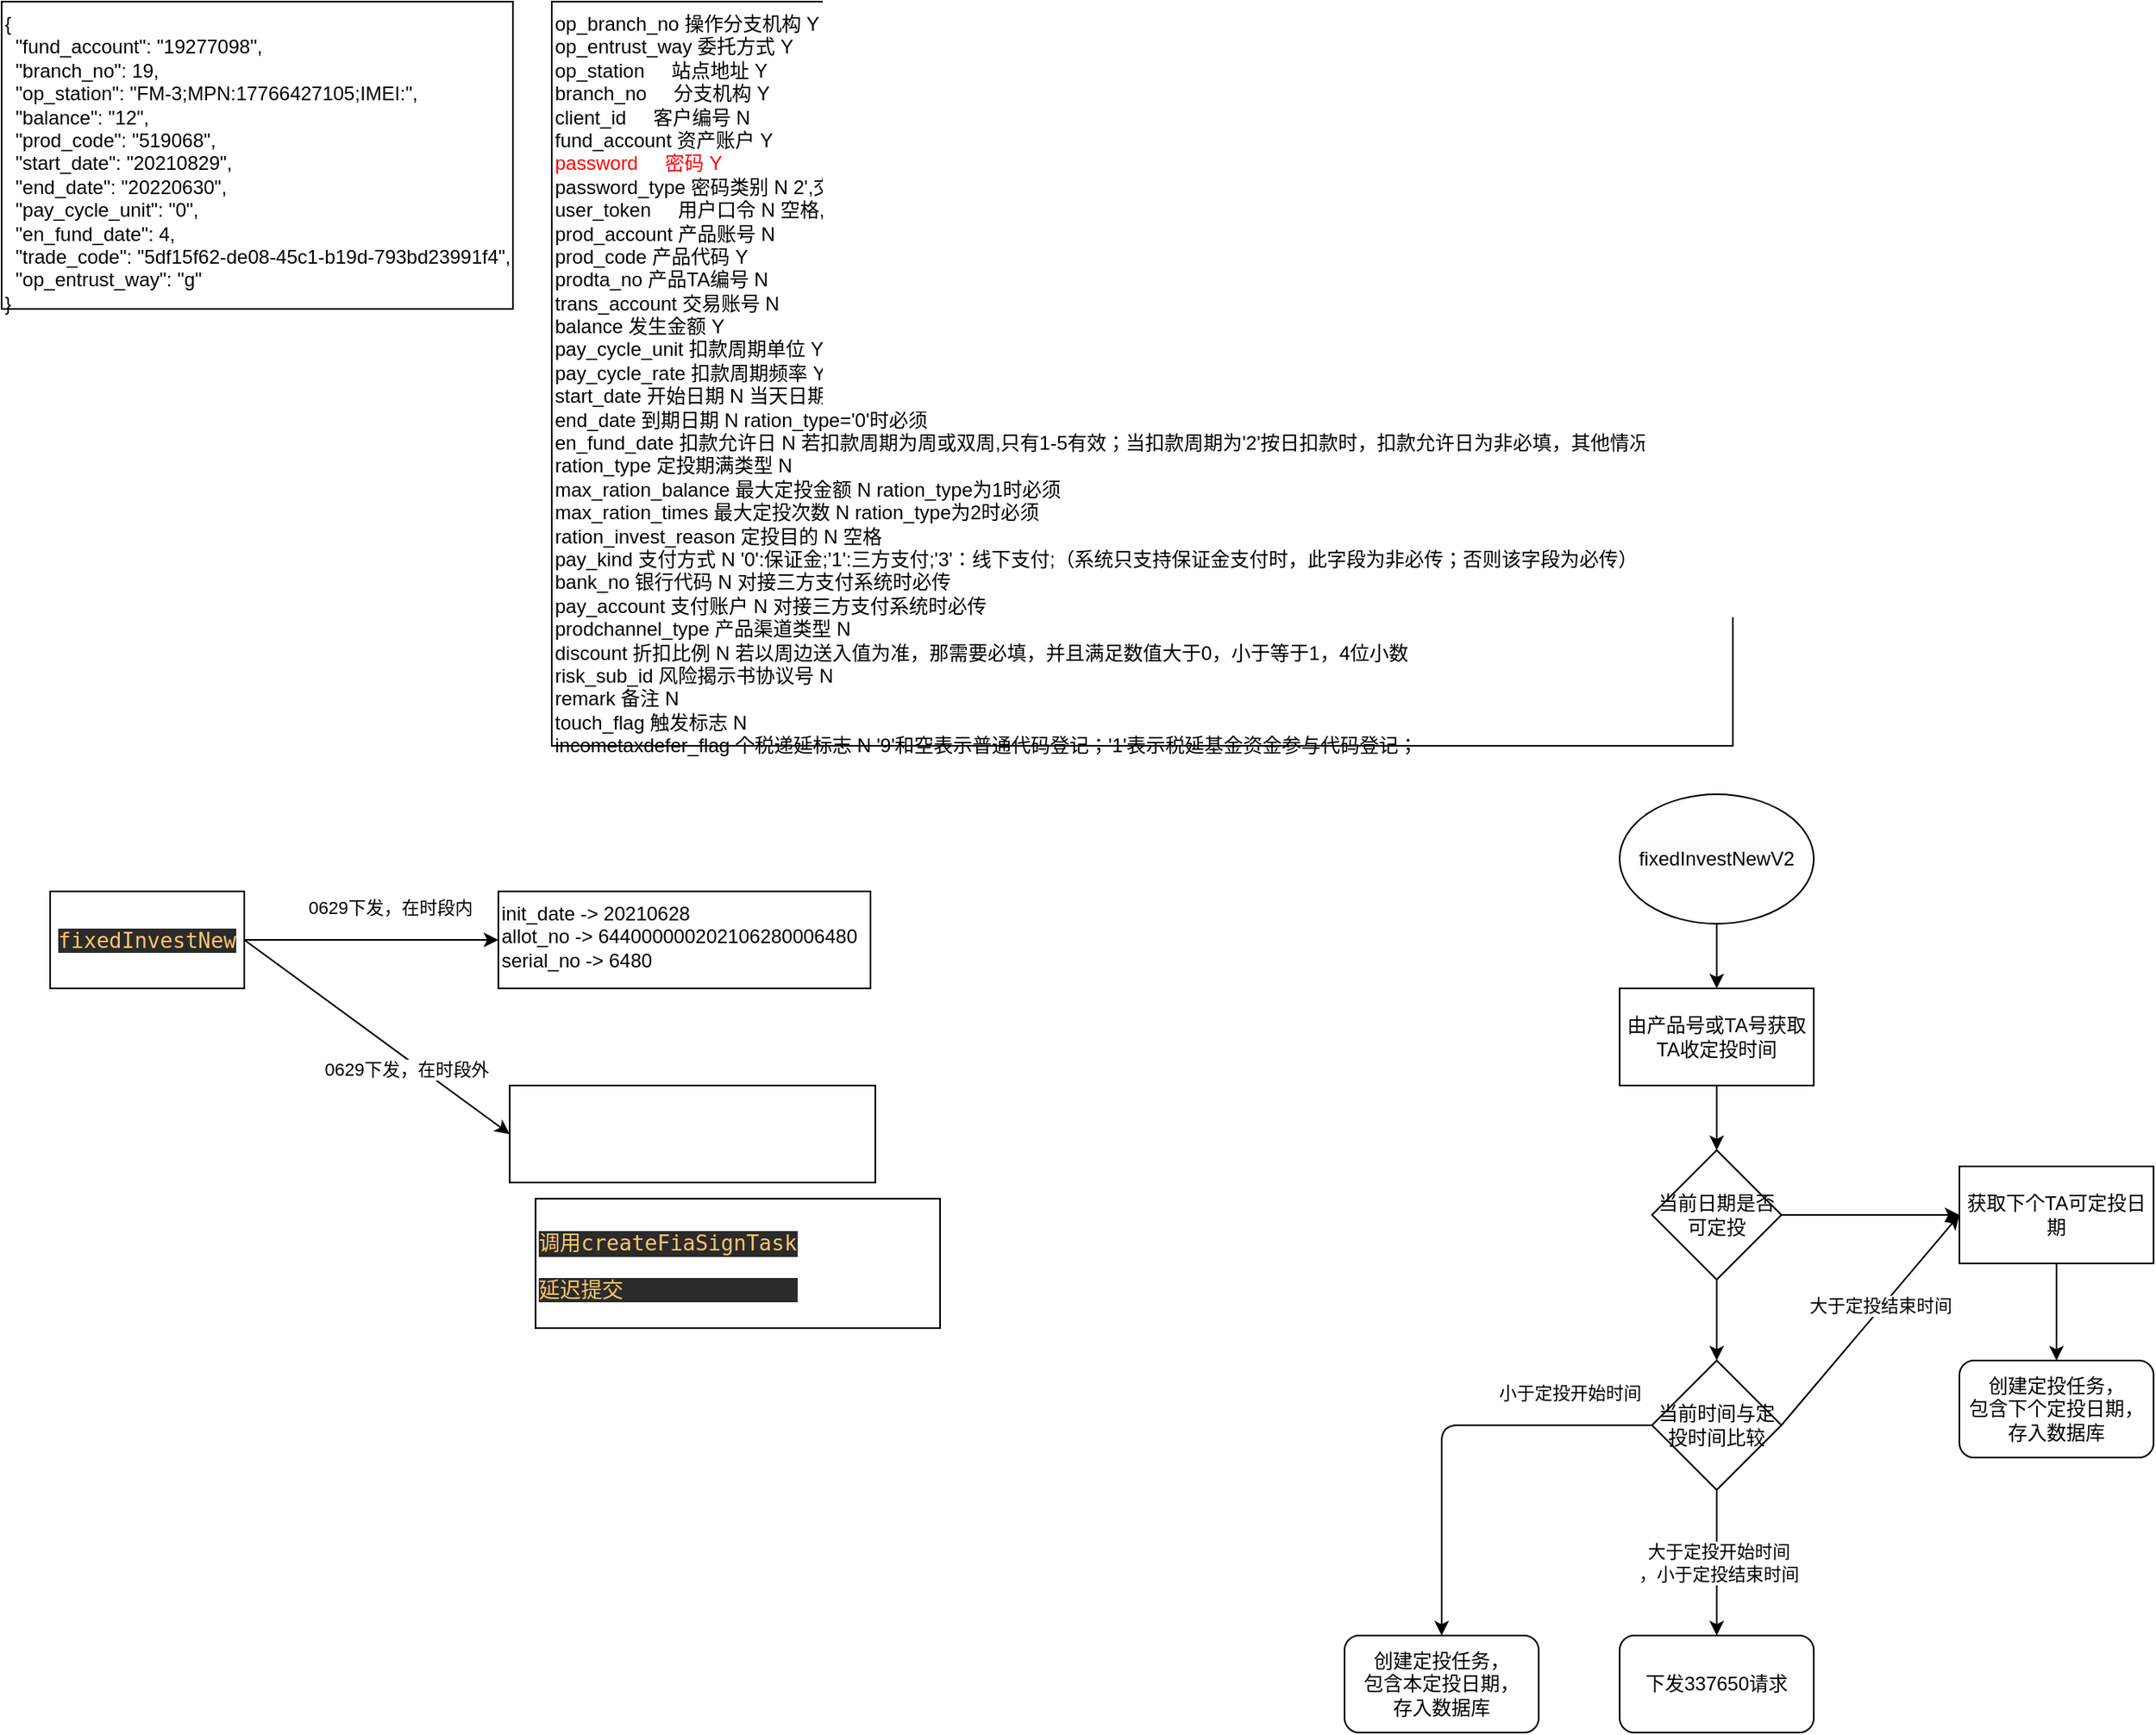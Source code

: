 <mxfile version="14.8.1" type="github">
  <diagram id="YW4IahLpEKhzY00MQ2ns" name="Page-1">
    <mxGraphModel dx="920" dy="551" grid="1" gridSize="10" guides="1" tooltips="1" connect="1" arrows="1" fold="1" page="1" pageScale="1" pageWidth="827" pageHeight="1169" math="0" shadow="0">
      <root>
        <mxCell id="0" />
        <mxCell id="1" parent="0" />
        <mxCell id="eclmrbbeuG5zvKfWPDYI-1" value="&lt;pre style=&quot;background-color: #2b2b2b ; color: #a9b7c6 ; font-family: &amp;#34;jetbrains mono&amp;#34; , monospace ; font-size: 9.8pt&quot;&gt;&lt;span style=&quot;color: #ffc66d&quot;&gt;fixedInvestNew&lt;/span&gt;&lt;/pre&gt;" style="rounded=0;whiteSpace=wrap;html=1;" vertex="1" parent="1">
          <mxGeometry x="50" y="600" width="120" height="60" as="geometry" />
        </mxCell>
        <mxCell id="eclmrbbeuG5zvKfWPDYI-3" value="init_date -&amp;gt; 20210628&lt;br&gt;allot_no -&amp;gt; 644000000202106280006480&lt;br&gt;serial_no -&amp;gt; 6480" style="rounded=0;whiteSpace=wrap;html=1;align=left;verticalAlign=top;" vertex="1" parent="1">
          <mxGeometry x="327" y="600" width="230" height="60" as="geometry" />
        </mxCell>
        <mxCell id="eclmrbbeuG5zvKfWPDYI-5" value="0629下发，在时段内" style="endArrow=classic;html=1;exitX=1;exitY=0.5;exitDx=0;exitDy=0;entryX=0;entryY=0.5;entryDx=0;entryDy=0;" edge="1" parent="1" source="eclmrbbeuG5zvKfWPDYI-1" target="eclmrbbeuG5zvKfWPDYI-3">
          <mxGeometry x="0.146" y="20" width="50" height="50" relative="1" as="geometry">
            <mxPoint x="230" y="660" as="sourcePoint" />
            <mxPoint x="310" y="630" as="targetPoint" />
            <mxPoint as="offset" />
          </mxGeometry>
        </mxCell>
        <mxCell id="eclmrbbeuG5zvKfWPDYI-6" value="&lt;pre style=&quot;background-color: #2b2b2b ; color: #a9b7c6 ; font-family: &amp;#34;jetbrains mono&amp;#34; , monospace ; font-size: 9.8pt&quot;&gt;&lt;br&gt;&lt;/pre&gt;" style="rounded=0;whiteSpace=wrap;html=1;align=left;verticalAlign=top;" vertex="1" parent="1">
          <mxGeometry x="334" y="720" width="226" height="60" as="geometry" />
        </mxCell>
        <mxCell id="eclmrbbeuG5zvKfWPDYI-7" value="" style="endArrow=classic;html=1;exitX=1;exitY=0.5;exitDx=0;exitDy=0;entryX=0;entryY=0.5;entryDx=0;entryDy=0;" edge="1" parent="1" source="eclmrbbeuG5zvKfWPDYI-1" target="eclmrbbeuG5zvKfWPDYI-6">
          <mxGeometry width="50" height="50" relative="1" as="geometry">
            <mxPoint x="190" y="800" as="sourcePoint" />
            <mxPoint x="240" y="750" as="targetPoint" />
          </mxGeometry>
        </mxCell>
        <mxCell id="eclmrbbeuG5zvKfWPDYI-11" value="0629下发，在时段外" style="edgeLabel;html=1;align=center;verticalAlign=middle;resizable=0;points=[];" vertex="1" connectable="0" parent="eclmrbbeuG5zvKfWPDYI-7">
          <mxGeometry x="0.303" y="2" relative="1" as="geometry">
            <mxPoint x="-8" y="3" as="offset" />
          </mxGeometry>
        </mxCell>
        <mxCell id="eclmrbbeuG5zvKfWPDYI-12" value="&lt;div&gt;{&lt;/div&gt;&lt;div&gt;&amp;nbsp; &quot;fund_account&quot;: &quot;19277098&quot;,&lt;/div&gt;&lt;div&gt;&amp;nbsp; &quot;branch_no&quot;: 19,&lt;/div&gt;&lt;div&gt;&amp;nbsp; &quot;op_station&quot;: &quot;FM-3;MPN:17766427105;IMEI:&quot;,&lt;/div&gt;&lt;div&gt;&amp;nbsp; &quot;balance&quot;: &quot;12&quot;,&lt;/div&gt;&lt;div&gt;&amp;nbsp; &quot;prod_code&quot;: &quot;519068&quot;,&lt;/div&gt;&lt;div&gt;&amp;nbsp; &quot;start_date&quot;: &quot;20210829&quot;,&lt;/div&gt;&lt;div&gt;&amp;nbsp; &quot;end_date&quot;: &quot;20220630&quot;,&lt;/div&gt;&lt;div&gt;&amp;nbsp; &quot;pay_cycle_unit&quot;: &quot;0&quot;,&lt;/div&gt;&lt;div&gt;&amp;nbsp; &quot;en_fund_date&quot;: 4,&lt;/div&gt;&lt;div&gt;&amp;nbsp; &quot;trade_code&quot;: &quot;5df15f62-de08-45c1-b19d-793bd23991f4&quot;,&lt;/div&gt;&lt;div&gt;&amp;nbsp; &quot;op_entrust_way&quot;: &quot;g&quot;&lt;/div&gt;&lt;div&gt;}&lt;/div&gt;" style="rounded=0;whiteSpace=wrap;html=1;align=left;verticalAlign=top;" vertex="1" parent="1">
          <mxGeometry x="20" y="50" width="316" height="190" as="geometry" />
        </mxCell>
        <mxCell id="eclmrbbeuG5zvKfWPDYI-13" value="op_branch_no			操作分支机构		Y	&lt;br&gt;op_entrust_way			委托方式			Y	&lt;br&gt;op_station	&amp;nbsp; &amp;nbsp; 		站点地址			Y	&lt;br&gt;branch_no	&amp;nbsp; &amp;nbsp; 		分支机构			Y	&lt;br&gt;client_id	&amp;nbsp; &amp;nbsp; 		客户编号			N	&lt;br&gt;fund_account			资产账户			Y	&lt;br&gt;&lt;font color=&quot;#ff0000&quot;&gt;password	&amp;nbsp; &amp;nbsp; 		密码				Y	&lt;/font&gt;&lt;br&gt;password_type			密码类别			N	2&#39;,交易密码&lt;br&gt;user_token	&amp;nbsp; &amp;nbsp; 		用户口令			N	空格,使用普通密码检验&lt;br&gt;prod_account			产品账号			N	&lt;br&gt;prod_code				产品代码			Y	&lt;br&gt;prodta_no				产品TA编号			N	&lt;br&gt;trans_account			交易账号			N	&lt;br&gt;balance					发生金额			Y	&lt;br&gt;pay_cycle_unit			扣款周期单位		Y	0:月 1:周 2:日&lt;br&gt;pay_cycle_rate			扣款周期频率		Y	1&lt;br&gt;start_date				开始日期			N	当天日期&lt;br&gt;end_date				到期日期			N	ration_type=&#39;0&#39;时必须&lt;br&gt;en_fund_date			扣款允许日			N	若扣款周期为周或双周,只有1-5有效；当扣款周期为&#39;2&#39;按日扣款时，扣款允许日为非必填，其他情况为必填&lt;br&gt;ration_type				定投期满类型		N	&lt;br&gt;max_ration_balance		最大定投金额		N	ration_type为1时必须&lt;br&gt;max_ration_times		最大定投次数		N	ration_type为2时必须&lt;br&gt;ration_invest_reason	定投目的			N	空格&lt;br&gt;pay_kind				支付方式			N	&#39;0&#39;:保证金;&#39;1&#39;:三方支付;&#39;3&#39;：线下支付;（系统只支持保证金支付时，此字段为非必传；否则该字段为必传）&lt;br&gt;bank_no					银行代码			N	对接三方支付系统时必传&lt;br&gt;pay_account				支付账户			N	对接三方支付系统时必传&lt;br&gt;prodchannel_type		产品渠道类型		N	&lt;br&gt;discount				折扣比例			N	若以周边送入值为准，那需要必填，并且满足数值大于0，小于等于1，4位小数&lt;br&gt;risk_sub_id				风险揭示书协议号	N	&lt;br&gt;remark					备注				N	&lt;br&gt;touch_flag				触发标志			N	&lt;br&gt;incometaxdefer_flag		个税递延标志		N	 &#39;9&#39;和空表示普通代码登记；&#39;1&#39;表示税延基金资金参与代码登记；" style="rounded=0;whiteSpace=wrap;html=1;align=left;verticalAlign=top;" vertex="1" parent="1">
          <mxGeometry x="360" y="50" width="730" height="460" as="geometry" />
        </mxCell>
        <mxCell id="eclmrbbeuG5zvKfWPDYI-14" value="&lt;pre style=&quot;background-color: rgb(43 , 43 , 43) ; color: rgb(169 , 183 , 198) ; font-family: &amp;#34;jetbrains mono&amp;#34; , monospace ; font-size: 9.8pt&quot;&gt;&lt;span style=&quot;color: rgb(255 , 198 , 109)&quot;&gt;调用createFiaSignTask&lt;/span&gt;&lt;/pre&gt;&lt;pre style=&quot;background-color: rgb(43 , 43 , 43) ; color: rgb(169 , 183 , 198) ; font-family: &amp;#34;jetbrains mono&amp;#34; , monospace ; font-size: 9.8pt&quot;&gt;&lt;span style=&quot;color: rgb(255 , 198 , 109)&quot;&gt;延迟提交&lt;/span&gt;&lt;/pre&gt;" style="rounded=0;whiteSpace=wrap;html=1;align=left;verticalAlign=top;" vertex="1" parent="1">
          <mxGeometry x="350" y="790" width="250" height="80" as="geometry" />
        </mxCell>
        <mxCell id="eclmrbbeuG5zvKfWPDYI-41" value="" style="edgeStyle=orthogonalEdgeStyle;rounded=0;orthogonalLoop=1;jettySize=auto;html=1;" edge="1" parent="1" source="eclmrbbeuG5zvKfWPDYI-17" target="eclmrbbeuG5zvKfWPDYI-18">
          <mxGeometry relative="1" as="geometry" />
        </mxCell>
        <mxCell id="eclmrbbeuG5zvKfWPDYI-17" value="&#xa;&#xa;&lt;span style=&quot;color: rgb(0, 0, 0); font-family: helvetica; font-size: 12px; font-style: normal; font-weight: 400; letter-spacing: normal; text-align: center; text-indent: 0px; text-transform: none; word-spacing: 0px; background-color: rgb(248, 249, 250); display: inline; float: none;&quot;&gt;fixedInvestNewV2&lt;/span&gt;&#xa;&#xa;" style="ellipse;whiteSpace=wrap;html=1;align=center;verticalAlign=middle;" vertex="1" parent="1">
          <mxGeometry x="1020" y="540" width="120" height="80" as="geometry" />
        </mxCell>
        <mxCell id="eclmrbbeuG5zvKfWPDYI-40" value="" style="edgeStyle=orthogonalEdgeStyle;rounded=0;orthogonalLoop=1;jettySize=auto;html=1;" edge="1" parent="1" source="eclmrbbeuG5zvKfWPDYI-18" target="eclmrbbeuG5zvKfWPDYI-26">
          <mxGeometry relative="1" as="geometry" />
        </mxCell>
        <mxCell id="eclmrbbeuG5zvKfWPDYI-18" value="由产品号或TA号获取TA收定投时间" style="rounded=0;whiteSpace=wrap;html=1;align=center;verticalAlign=middle;" vertex="1" parent="1">
          <mxGeometry x="1020" y="660" width="120" height="60" as="geometry" />
        </mxCell>
        <mxCell id="eclmrbbeuG5zvKfWPDYI-33" value="大于定投开始时间&lt;br&gt;，小于定投结束时间" style="edgeStyle=orthogonalEdgeStyle;rounded=0;orthogonalLoop=1;jettySize=auto;html=1;" edge="1" parent="1" source="eclmrbbeuG5zvKfWPDYI-20">
          <mxGeometry relative="1" as="geometry">
            <mxPoint x="1080" y="1060" as="targetPoint" />
          </mxGeometry>
        </mxCell>
        <mxCell id="eclmrbbeuG5zvKfWPDYI-20" value="当前时间与定投时间比较" style="rhombus;whiteSpace=wrap;html=1;align=center;verticalAlign=middle;" vertex="1" parent="1">
          <mxGeometry x="1040" y="890" width="80" height="80" as="geometry" />
        </mxCell>
        <mxCell id="eclmrbbeuG5zvKfWPDYI-31" value="" style="edgeStyle=orthogonalEdgeStyle;rounded=0;orthogonalLoop=1;jettySize=auto;html=1;" edge="1" parent="1" source="eclmrbbeuG5zvKfWPDYI-26" target="eclmrbbeuG5zvKfWPDYI-27">
          <mxGeometry relative="1" as="geometry" />
        </mxCell>
        <mxCell id="eclmrbbeuG5zvKfWPDYI-39" value="" style="edgeStyle=orthogonalEdgeStyle;rounded=0;orthogonalLoop=1;jettySize=auto;html=1;" edge="1" parent="1" source="eclmrbbeuG5zvKfWPDYI-26" target="eclmrbbeuG5zvKfWPDYI-20">
          <mxGeometry relative="1" as="geometry" />
        </mxCell>
        <mxCell id="eclmrbbeuG5zvKfWPDYI-26" value="当前日期是否可定投" style="rhombus;whiteSpace=wrap;html=1;align=center;verticalAlign=middle;" vertex="1" parent="1">
          <mxGeometry x="1040" y="760" width="80" height="80" as="geometry" />
        </mxCell>
        <mxCell id="eclmrbbeuG5zvKfWPDYI-32" value="" style="edgeStyle=orthogonalEdgeStyle;rounded=0;orthogonalLoop=1;jettySize=auto;html=1;" edge="1" parent="1" source="eclmrbbeuG5zvKfWPDYI-27" target="eclmrbbeuG5zvKfWPDYI-30">
          <mxGeometry relative="1" as="geometry" />
        </mxCell>
        <mxCell id="eclmrbbeuG5zvKfWPDYI-27" value="获取下个TA可定投日期" style="rounded=0;whiteSpace=wrap;html=1;align=center;verticalAlign=middle;" vertex="1" parent="1">
          <mxGeometry x="1230" y="770" width="120" height="60" as="geometry" />
        </mxCell>
        <mxCell id="eclmrbbeuG5zvKfWPDYI-30" value="&lt;span&gt;创建定投任务，&lt;/span&gt;&lt;br&gt;&lt;span&gt;包含下个定投日期，存入数据库&lt;/span&gt;" style="rounded=1;whiteSpace=wrap;html=1;align=center;verticalAlign=middle;" vertex="1" parent="1">
          <mxGeometry x="1230" y="890" width="120" height="60" as="geometry" />
        </mxCell>
        <mxCell id="eclmrbbeuG5zvKfWPDYI-34" value="" style="endArrow=classic;html=1;exitX=1;exitY=0.5;exitDx=0;exitDy=0;entryX=0;entryY=0.5;entryDx=0;entryDy=0;" edge="1" parent="1" source="eclmrbbeuG5zvKfWPDYI-20" target="eclmrbbeuG5zvKfWPDYI-27">
          <mxGeometry width="50" height="50" relative="1" as="geometry">
            <mxPoint x="970" y="1020" as="sourcePoint" />
            <mxPoint x="1020" y="970" as="targetPoint" />
          </mxGeometry>
        </mxCell>
        <mxCell id="eclmrbbeuG5zvKfWPDYI-37" value="大于定投结束时间" style="edgeLabel;html=1;align=center;verticalAlign=middle;resizable=0;points=[];" vertex="1" connectable="0" parent="eclmrbbeuG5zvKfWPDYI-34">
          <mxGeometry x="0.127" y="2" relative="1" as="geometry">
            <mxPoint as="offset" />
          </mxGeometry>
        </mxCell>
        <mxCell id="eclmrbbeuG5zvKfWPDYI-36" value="小于定投开始时间" style="endArrow=classic;html=1;exitX=0;exitY=0.5;exitDx=0;exitDy=0;entryX=0.5;entryY=0;entryDx=0;entryDy=0;" edge="1" parent="1" source="eclmrbbeuG5zvKfWPDYI-20">
          <mxGeometry x="-0.615" y="-20" width="50" height="50" relative="1" as="geometry">
            <mxPoint x="1200" y="1000" as="sourcePoint" />
            <mxPoint x="910" y="1060" as="targetPoint" />
            <Array as="points">
              <mxPoint x="910" y="930" />
            </Array>
            <mxPoint x="-1" as="offset" />
          </mxGeometry>
        </mxCell>
        <mxCell id="eclmrbbeuG5zvKfWPDYI-42" value="&lt;span&gt;下发337650请求&lt;/span&gt;" style="rounded=1;whiteSpace=wrap;html=1;align=center;verticalAlign=middle;" vertex="1" parent="1">
          <mxGeometry x="1020" y="1060" width="120" height="60" as="geometry" />
        </mxCell>
        <mxCell id="eclmrbbeuG5zvKfWPDYI-43" value="创建定投任务，&lt;br&gt;包含本定投日期，&lt;br&gt;存入数据库" style="rounded=1;whiteSpace=wrap;html=1;align=center;verticalAlign=middle;" vertex="1" parent="1">
          <mxGeometry x="850" y="1060" width="120" height="60" as="geometry" />
        </mxCell>
      </root>
    </mxGraphModel>
  </diagram>
</mxfile>
